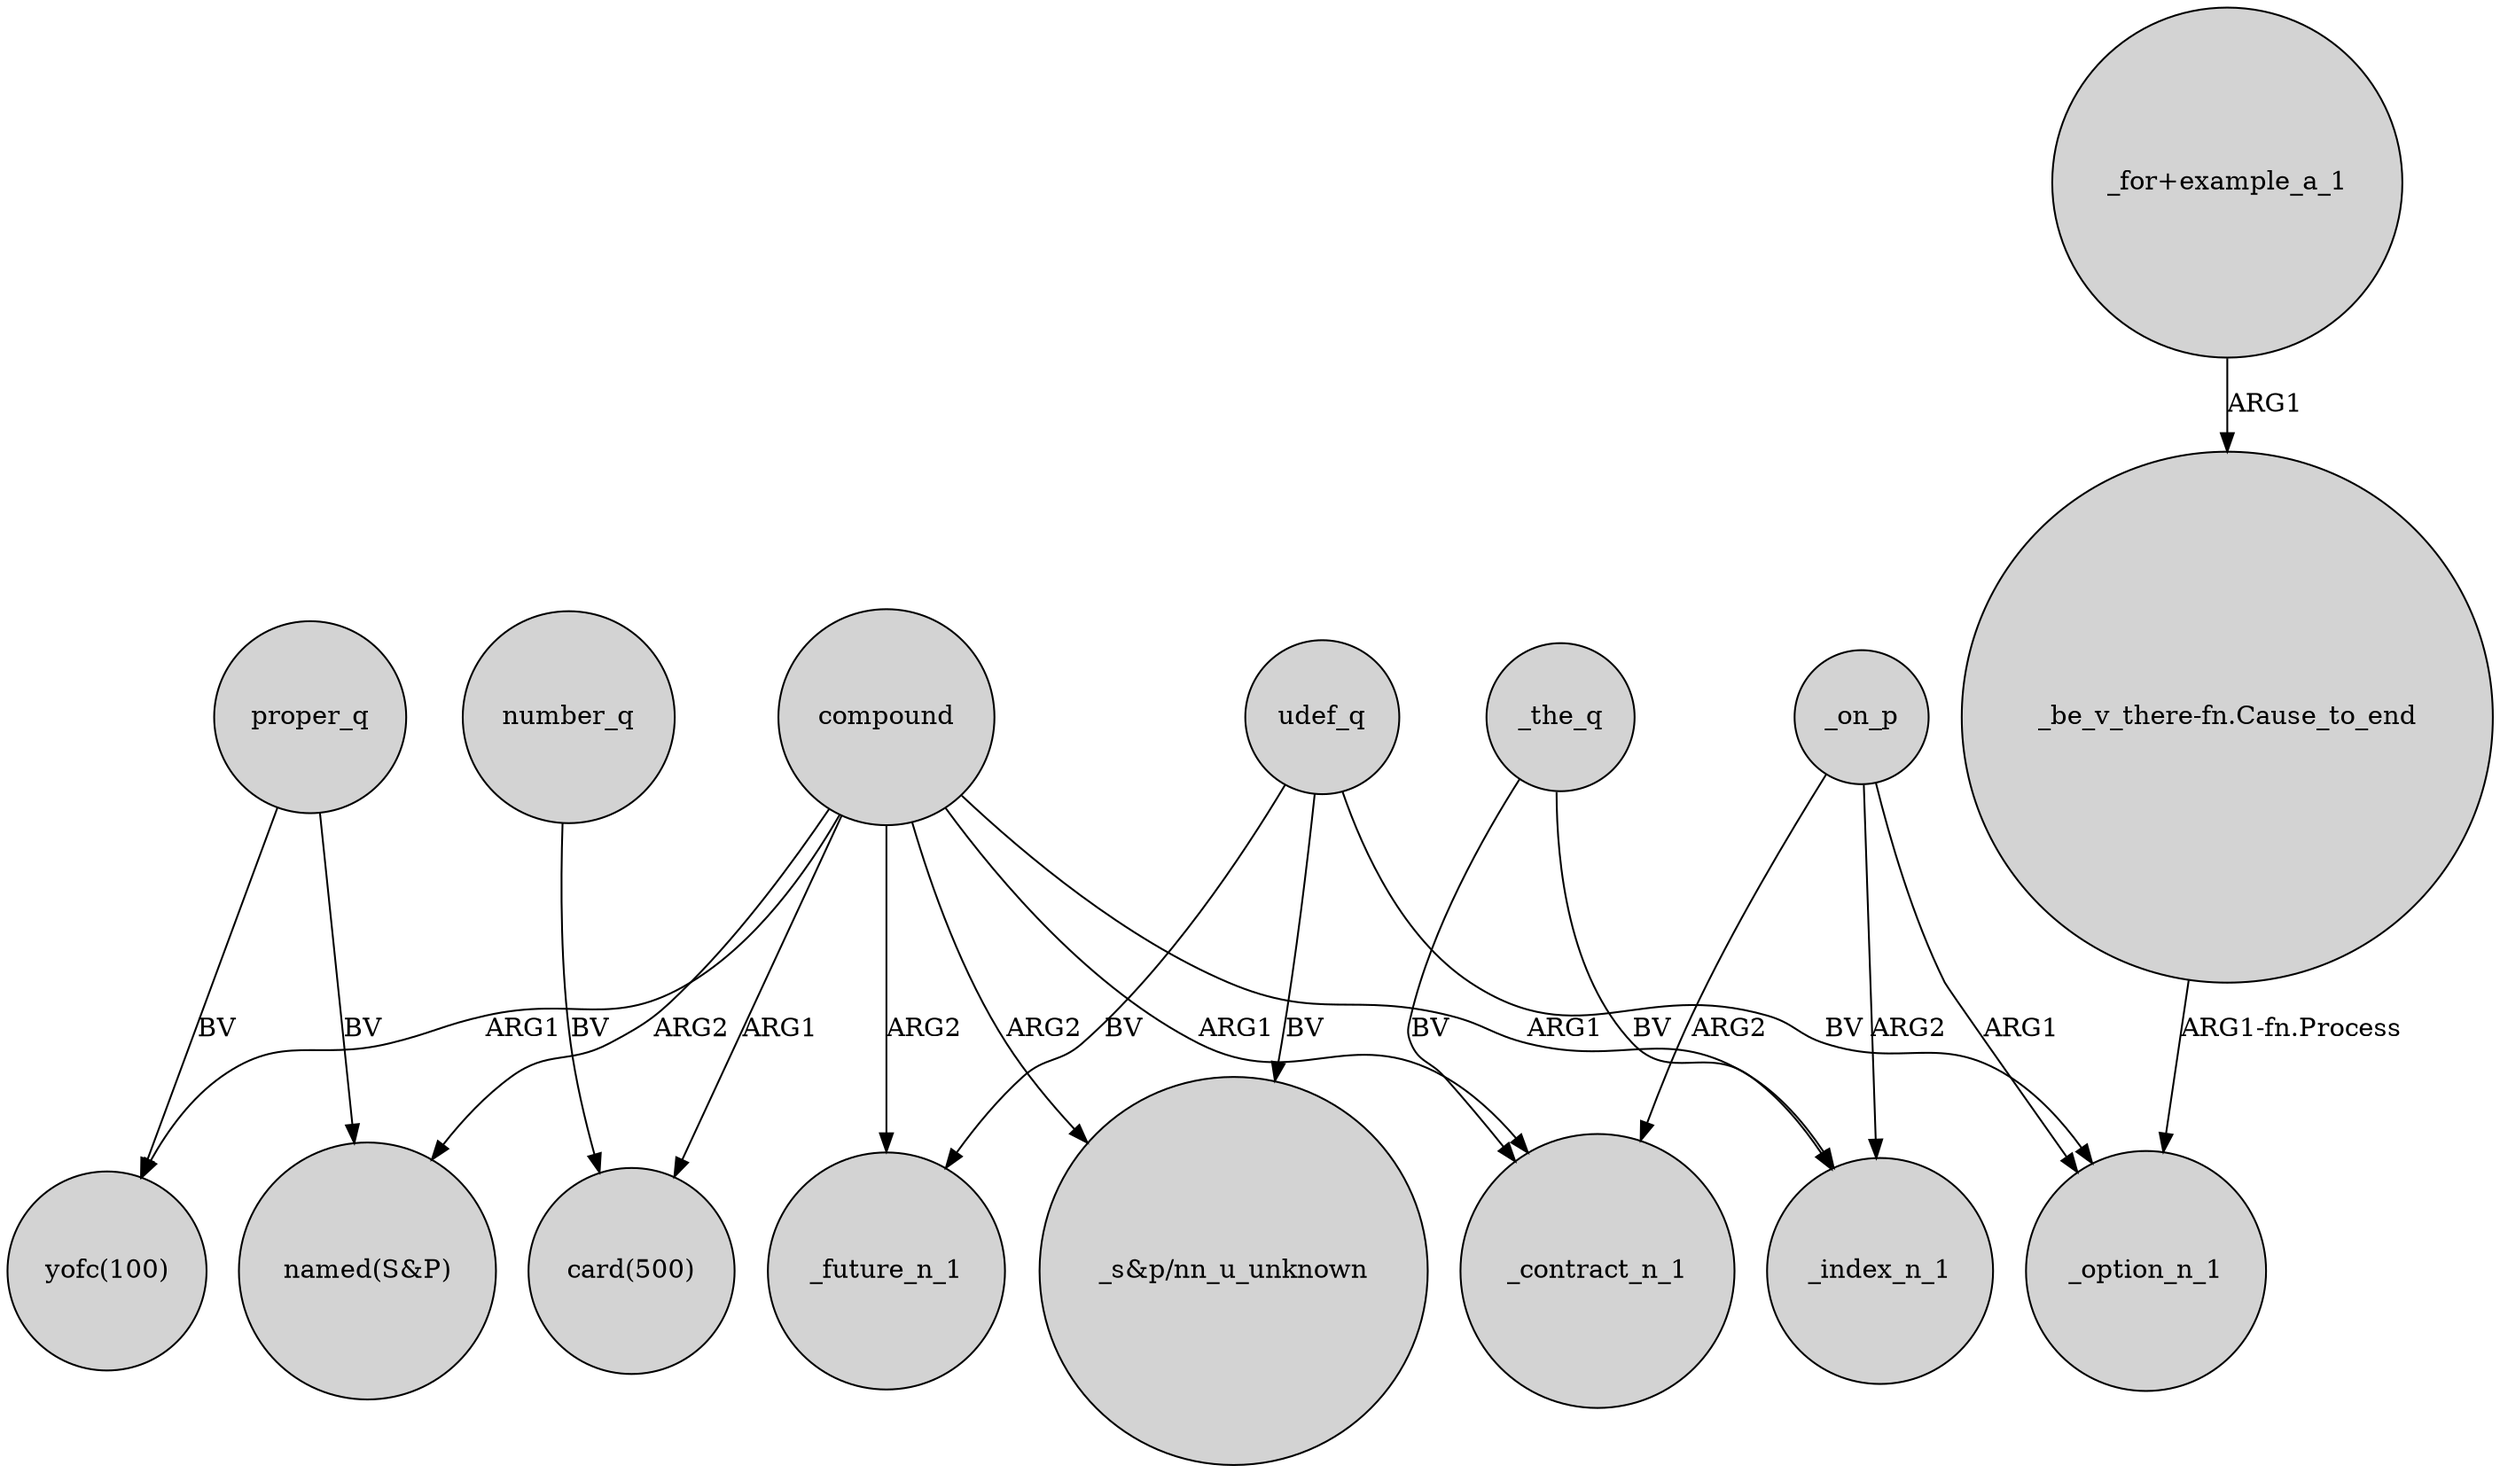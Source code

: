 digraph {
	node [shape=circle style=filled]
	compound -> "named(S&P)" [label=ARG2]
	compound -> _contract_n_1 [label=ARG1]
	compound -> "yofc(100)" [label=ARG1]
	_on_p -> _contract_n_1 [label=ARG2]
	compound -> _future_n_1 [label=ARG2]
	udef_q -> _option_n_1 [label=BV]
	"_for+example_a_1" -> "_be_v_there-fn.Cause_to_end" [label=ARG1]
	proper_q -> "named(S&P)" [label=BV]
	_the_q -> _index_n_1 [label=BV]
	udef_q -> _future_n_1 [label=BV]
	compound -> "_s&p/nn_u_unknown" [label=ARG2]
	udef_q -> "_s&p/nn_u_unknown" [label=BV]
	_on_p -> _index_n_1 [label=ARG2]
	"_be_v_there-fn.Cause_to_end" -> _option_n_1 [label="ARG1-fn.Process"]
	compound -> "card(500)" [label=ARG1]
	_the_q -> _contract_n_1 [label=BV]
	_on_p -> _option_n_1 [label=ARG1]
	compound -> _index_n_1 [label=ARG1]
	proper_q -> "yofc(100)" [label=BV]
	number_q -> "card(500)" [label=BV]
}

